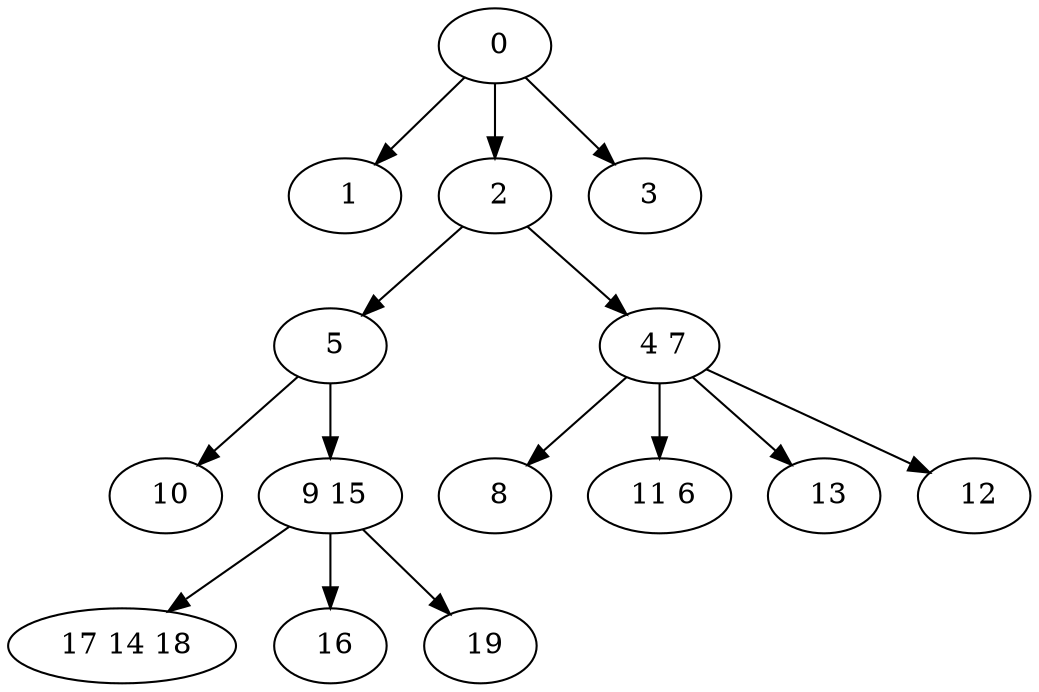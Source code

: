 digraph mytree {
" 0" -> " 1";
" 0" -> " 2";
" 0" -> " 3";
" 1";
" 2" -> " 5";
" 2" -> " 4 7";
" 3";
" 5" -> " 10";
" 5" -> " 9 15";
" 4 7" -> " 8";
" 4 7" -> " 11 6";
" 4 7" -> " 13";
" 4 7" -> " 12";
" 10";
" 9 15" -> " 17 14 18";
" 9 15" -> " 16";
" 9 15" -> " 19";
" 17 14 18";
" 16";
" 19";
" 8";
" 11 6";
" 13";
" 12";
}
